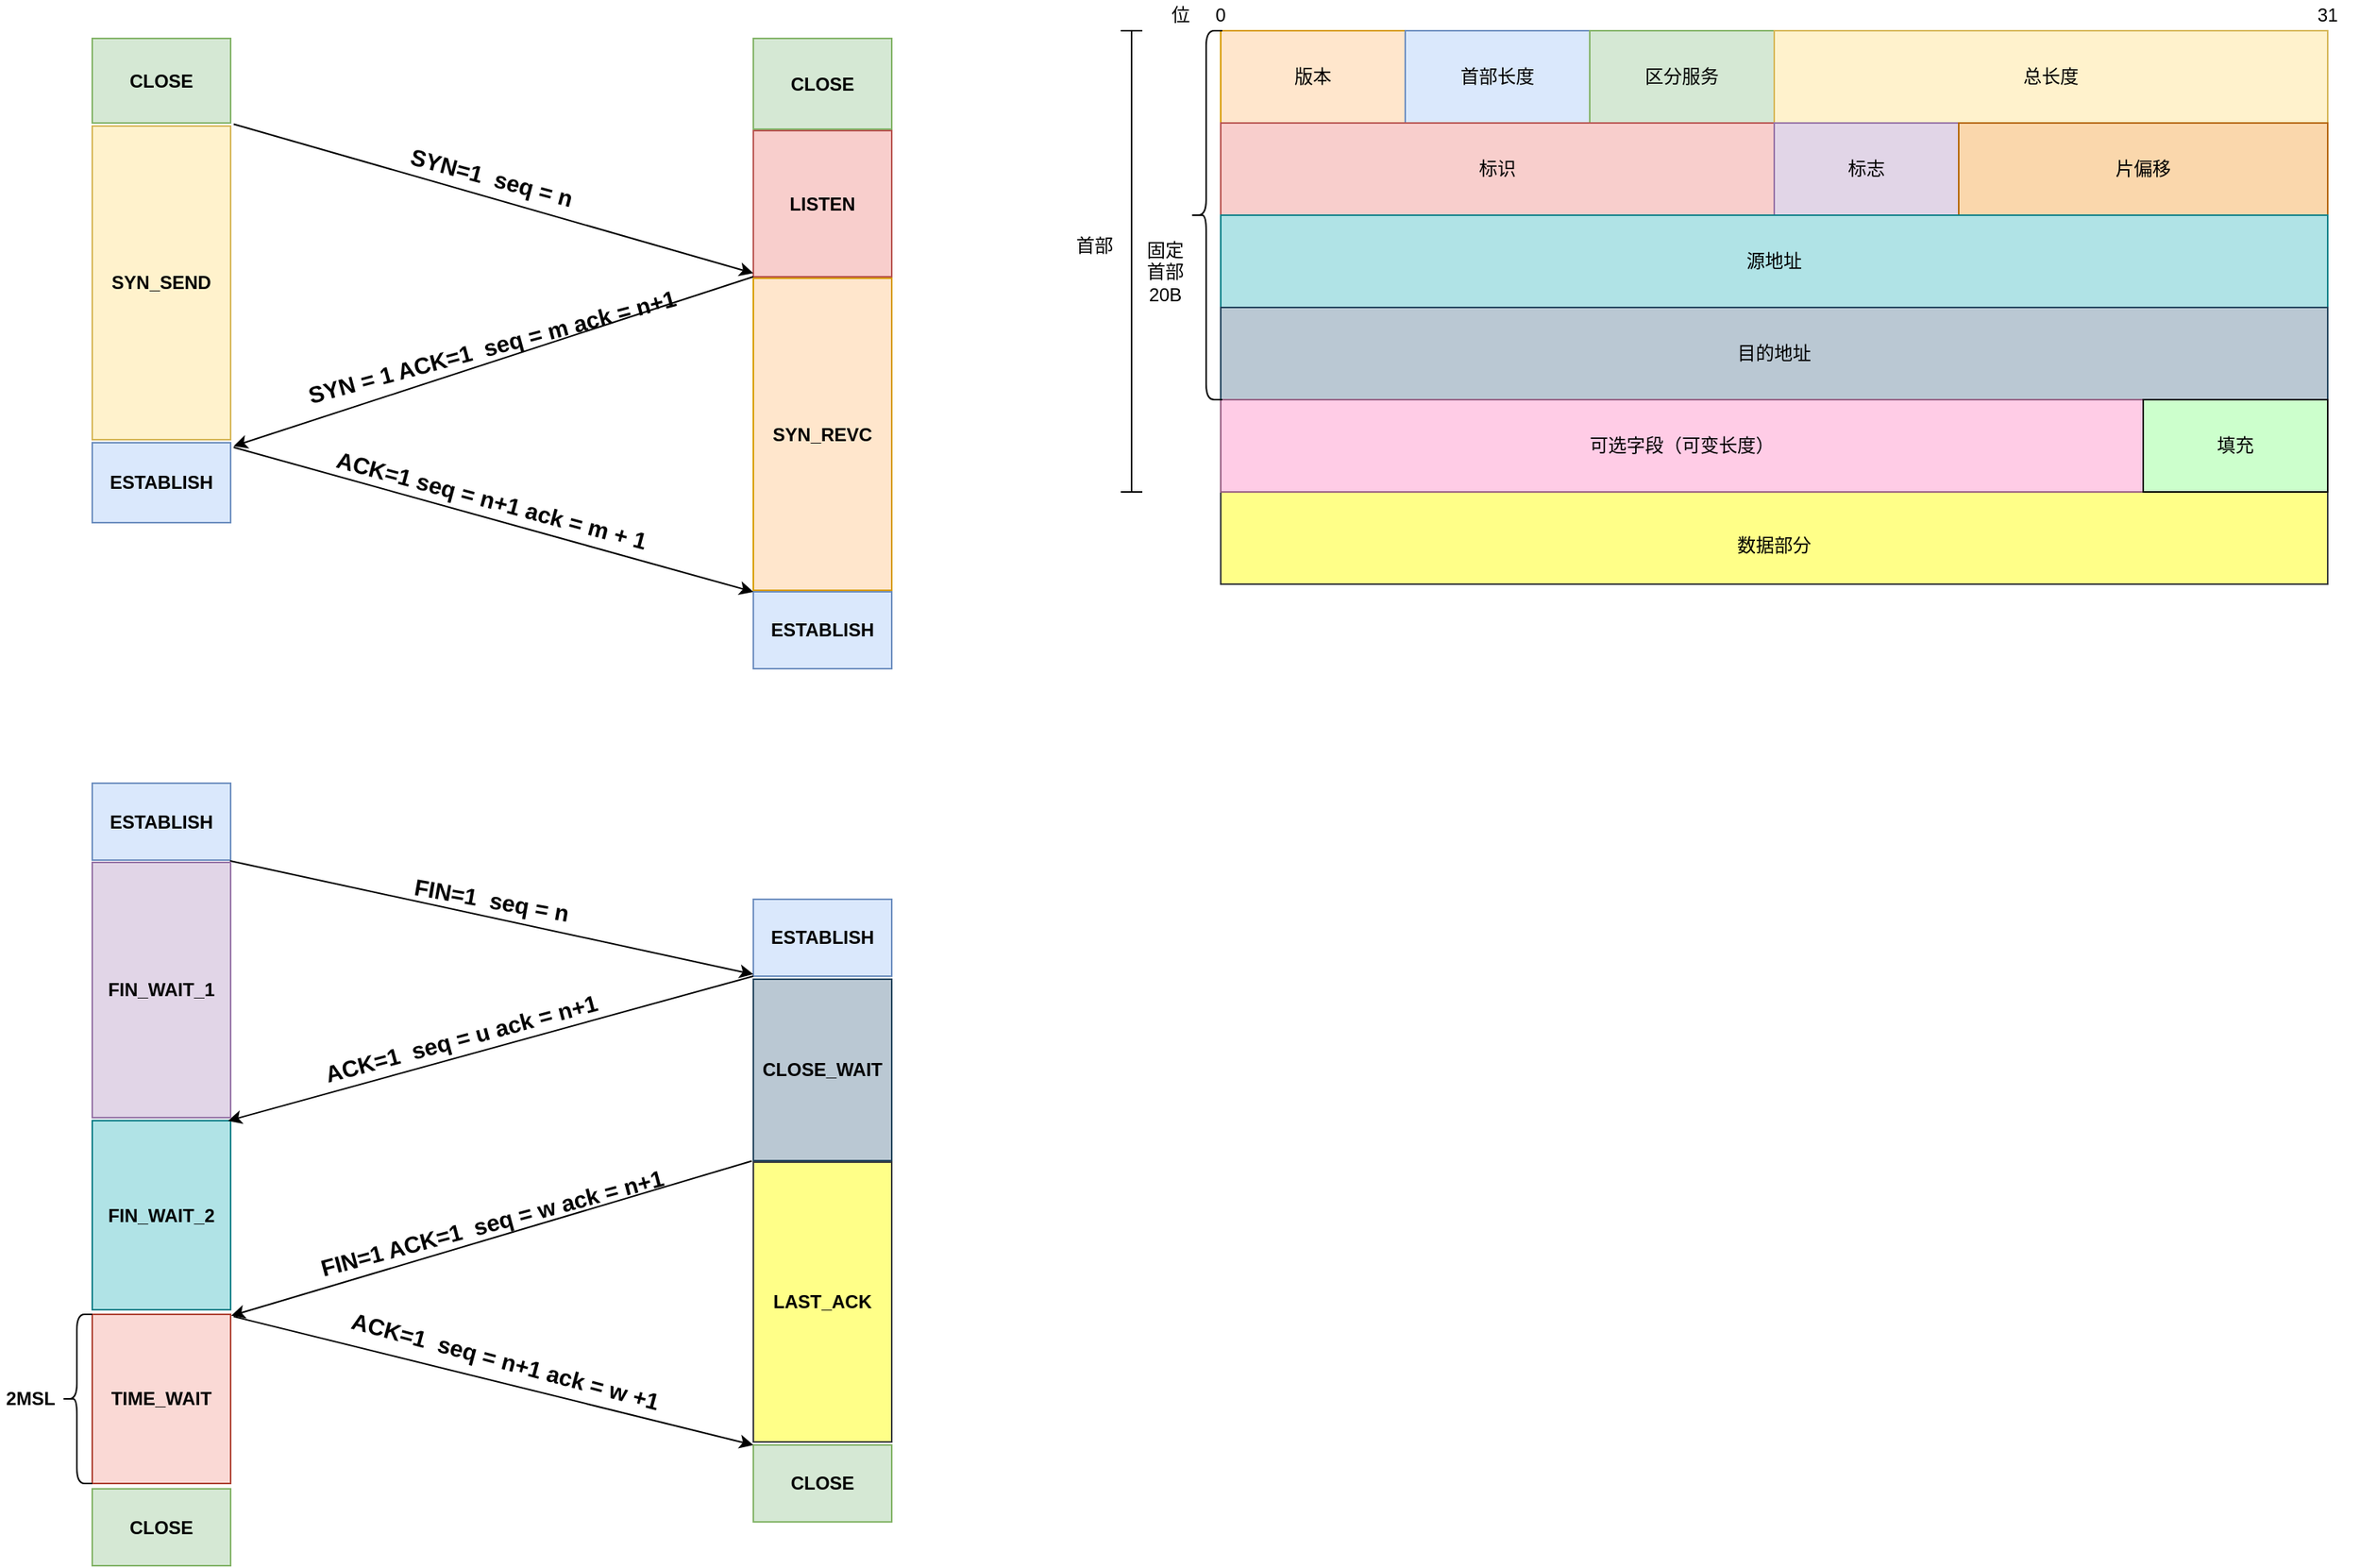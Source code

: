 <mxfile version="12.3.4" type="github" pages="1">
  <diagram id="9FEHb_WLnoKMGhMwpZKW" name="第 1 页">
    <mxGraphModel dx="1097" dy="643" grid="0" gridSize="10" guides="1" tooltips="1" connect="1" arrows="1" fold="1" page="1" pageScale="1" pageWidth="4681" pageHeight="3300" math="0" shadow="0">
      <root>
        <mxCell id="0"/>
        <mxCell id="1" parent="0"/>
        <mxCell id="2O-RAt6t5xSQddA-2Dkh-2" value="CLOSE" style="rounded=0;whiteSpace=wrap;html=1;fillColor=#d5e8d4;strokeColor=#82b366;fontStyle=1" parent="1" vertex="1">
          <mxGeometry x="282" y="134" width="90" height="55" as="geometry"/>
        </mxCell>
        <mxCell id="2O-RAt6t5xSQddA-2Dkh-3" value="LISTEN" style="rounded=0;whiteSpace=wrap;html=1;fillColor=#f8cecc;strokeColor=#b85450;fontStyle=1" parent="1" vertex="1">
          <mxGeometry x="712" y="194" width="90" height="95" as="geometry"/>
        </mxCell>
        <mxCell id="2O-RAt6t5xSQddA-2Dkh-5" value="" style="endArrow=classic;html=1;entryX=0;entryY=0.976;entryDx=0;entryDy=0;entryPerimeter=0;exitX=1.022;exitY=1.014;exitDx=0;exitDy=0;exitPerimeter=0;fontStyle=1" parent="1" source="2O-RAt6t5xSQddA-2Dkh-2" target="2O-RAt6t5xSQddA-2Dkh-3" edge="1">
          <mxGeometry width="50" height="50" relative="1" as="geometry">
            <mxPoint x="72" y="179" as="sourcePoint"/>
            <mxPoint x="122" y="129" as="targetPoint"/>
          </mxGeometry>
        </mxCell>
        <mxCell id="2O-RAt6t5xSQddA-2Dkh-6" value="ESTABLISH" style="rounded=0;whiteSpace=wrap;html=1;fillColor=#dae8fc;strokeColor=#6c8ebf;fontStyle=1" parent="1" vertex="1">
          <mxGeometry x="282" y="397" width="90" height="52" as="geometry"/>
        </mxCell>
        <mxCell id="2O-RAt6t5xSQddA-2Dkh-7" value="" style="endArrow=classic;html=1;exitX=0;exitY=1;exitDx=0;exitDy=0;exitPerimeter=0;entryX=1.022;entryY=0.043;entryDx=0;entryDy=0;entryPerimeter=0;fontStyle=1" parent="1" source="2O-RAt6t5xSQddA-2Dkh-3" target="2O-RAt6t5xSQddA-2Dkh-6" edge="1">
          <mxGeometry width="50" height="50" relative="1" as="geometry">
            <mxPoint x="102" y="459" as="sourcePoint"/>
            <mxPoint x="152" y="409" as="targetPoint"/>
          </mxGeometry>
        </mxCell>
        <mxCell id="2O-RAt6t5xSQddA-2Dkh-8" value="ESTABLISH" style="rounded=0;whiteSpace=wrap;html=1;fillColor=#dae8fc;strokeColor=#6c8ebf;fontStyle=1" parent="1" vertex="1">
          <mxGeometry x="712" y="494" width="90" height="50" as="geometry"/>
        </mxCell>
        <mxCell id="2O-RAt6t5xSQddA-2Dkh-9" value="" style="endArrow=classic;html=1;entryX=0;entryY=0;entryDx=0;entryDy=0;entryPerimeter=0;exitX=1.022;exitY=0.057;exitDx=0;exitDy=0;exitPerimeter=0;fontStyle=1" parent="1" source="2O-RAt6t5xSQddA-2Dkh-6" target="2O-RAt6t5xSQddA-2Dkh-8" edge="1">
          <mxGeometry width="50" height="50" relative="1" as="geometry">
            <mxPoint x="383.98" y="235.96" as="sourcePoint"/>
            <mxPoint x="982" y="284.92" as="targetPoint"/>
          </mxGeometry>
        </mxCell>
        <mxCell id="2O-RAt6t5xSQddA-2Dkh-10" value="ESTABLISH" style="rounded=0;whiteSpace=wrap;html=1;fillColor=#dae8fc;strokeColor=#6c8ebf;fontStyle=1" parent="1" vertex="1">
          <mxGeometry x="282" y="618.5" width="90" height="50" as="geometry"/>
        </mxCell>
        <mxCell id="2O-RAt6t5xSQddA-2Dkh-11" value="ESTABLISH" style="rounded=0;whiteSpace=wrap;html=1;fillColor=#dae8fc;strokeColor=#6c8ebf;fontStyle=1" parent="1" vertex="1">
          <mxGeometry x="712" y="694" width="90" height="50" as="geometry"/>
        </mxCell>
        <mxCell id="2O-RAt6t5xSQddA-2Dkh-12" value="" style="endArrow=classic;html=1;entryX=0;entryY=0.976;entryDx=0;entryDy=0;entryPerimeter=0;exitX=0.996;exitY=-0.006;exitDx=0;exitDy=0;exitPerimeter=0;strokeWidth=1;fontStyle=1" parent="1" source="2O-RAt6t5xSQddA-2Dkh-21" target="2O-RAt6t5xSQddA-2Dkh-11" edge="1">
          <mxGeometry width="50" height="50" relative="1" as="geometry">
            <mxPoint x="374" y="656" as="sourcePoint"/>
            <mxPoint x="122" y="559" as="targetPoint"/>
          </mxGeometry>
        </mxCell>
        <mxCell id="2O-RAt6t5xSQddA-2Dkh-13" value="&lt;span style=&quot;white-space: normal&quot;&gt;FIN_WAIT_2&lt;/span&gt;" style="rounded=0;whiteSpace=wrap;html=1;fillColor=#b0e3e6;strokeColor=#0e8088;fontStyle=1" parent="1" vertex="1">
          <mxGeometry x="282" y="838" width="90" height="123" as="geometry"/>
        </mxCell>
        <mxCell id="2O-RAt6t5xSQddA-2Dkh-14" value="" style="endArrow=classic;html=1;exitX=0;exitY=1;exitDx=0;exitDy=0;exitPerimeter=0;entryX=0.981;entryY=0.001;entryDx=0;entryDy=0;entryPerimeter=0;fontStyle=1" parent="1" source="2O-RAt6t5xSQddA-2Dkh-11" target="2O-RAt6t5xSQddA-2Dkh-13" edge="1">
          <mxGeometry width="50" height="50" relative="1" as="geometry">
            <mxPoint x="102" y="889" as="sourcePoint"/>
            <mxPoint x="374" y="834" as="targetPoint"/>
          </mxGeometry>
        </mxCell>
        <mxCell id="2O-RAt6t5xSQddA-2Dkh-15" value="CLOSE" style="rounded=0;whiteSpace=wrap;html=1;fillColor=#d5e8d4;strokeColor=#82b366;fontStyle=1" parent="1" vertex="1">
          <mxGeometry x="712" y="1049" width="90" height="50" as="geometry"/>
        </mxCell>
        <mxCell id="2O-RAt6t5xSQddA-2Dkh-16" value="" style="endArrow=classic;html=1;entryX=0;entryY=0;entryDx=0;entryDy=0;entryPerimeter=0;exitX=1.022;exitY=1.036;exitDx=0;exitDy=0;exitPerimeter=0;fontStyle=1" parent="1" source="2O-RAt6t5xSQddA-2Dkh-13" target="2O-RAt6t5xSQddA-2Dkh-15" edge="1">
          <mxGeometry width="50" height="50" relative="1" as="geometry">
            <mxPoint x="383.98" y="665.96" as="sourcePoint"/>
            <mxPoint x="982" y="714.92" as="targetPoint"/>
          </mxGeometry>
        </mxCell>
        <mxCell id="2O-RAt6t5xSQddA-2Dkh-17" value="SYN_SEND" style="rounded=0;whiteSpace=wrap;html=1;fillColor=#fff2cc;strokeColor=#d6b656;fontStyle=1" parent="1" vertex="1">
          <mxGeometry x="282" y="191" width="90" height="204" as="geometry"/>
        </mxCell>
        <mxCell id="2O-RAt6t5xSQddA-2Dkh-18" value="SYN_REVC" style="rounded=0;whiteSpace=wrap;html=1;fillColor=#ffe6cc;strokeColor=#d79b00;fontStyle=1" parent="1" vertex="1">
          <mxGeometry x="712" y="290" width="90" height="203" as="geometry"/>
        </mxCell>
        <mxCell id="2O-RAt6t5xSQddA-2Dkh-19" value="CLOSE_WAIT" style="rounded=0;whiteSpace=wrap;html=1;fillColor=#bac8d3;strokeColor=#23445d;fontStyle=1" parent="1" vertex="1">
          <mxGeometry x="712" y="746" width="90" height="118" as="geometry"/>
        </mxCell>
        <mxCell id="2O-RAt6t5xSQddA-2Dkh-20" value="" style="endArrow=classic;html=1;exitX=-0.011;exitY=1.002;exitDx=0;exitDy=0;exitPerimeter=0;entryX=1.004;entryY=1.032;entryDx=0;entryDy=0;entryPerimeter=0;fontStyle=1" parent="1" source="2O-RAt6t5xSQddA-2Dkh-19" target="2O-RAt6t5xSQddA-2Dkh-13" edge="1">
          <mxGeometry width="50" height="50" relative="1" as="geometry">
            <mxPoint x="907" y="719" as="sourcePoint"/>
            <mxPoint x="383.98" y="845.02" as="targetPoint"/>
          </mxGeometry>
        </mxCell>
        <mxCell id="2O-RAt6t5xSQddA-2Dkh-21" value="FIN_WAIT_1" style="rounded=0;whiteSpace=wrap;html=1;fillColor=#e1d5e7;strokeColor=#9673a6;fontStyle=1" parent="1" vertex="1">
          <mxGeometry x="282" y="670" width="90" height="166" as="geometry"/>
        </mxCell>
        <mxCell id="2O-RAt6t5xSQddA-2Dkh-22" value="TIME_WAIT" style="rounded=0;whiteSpace=wrap;html=1;fillColor=#fad9d5;strokeColor=#ae4132;fontStyle=1" parent="1" vertex="1">
          <mxGeometry x="282" y="964" width="90" height="110" as="geometry"/>
        </mxCell>
        <mxCell id="2O-RAt6t5xSQddA-2Dkh-23" value="LAST_ACK" style="rounded=0;whiteSpace=wrap;html=1;fillColor=#ffff88;strokeColor=#36393d;fontStyle=1" parent="1" vertex="1">
          <mxGeometry x="712" y="865" width="90" height="182" as="geometry"/>
        </mxCell>
        <mxCell id="2O-RAt6t5xSQddA-2Dkh-25" value="CLOSE" style="rounded=0;whiteSpace=wrap;html=1;fillColor=#d5e8d4;strokeColor=#82b366;fontStyle=1" parent="1" vertex="1">
          <mxGeometry x="282" y="1077.5" width="90" height="50" as="geometry"/>
        </mxCell>
        <mxCell id="2O-RAt6t5xSQddA-2Dkh-26" value="CLOSE" style="rounded=0;whiteSpace=wrap;html=1;fillColor=#d5e8d4;strokeColor=#82b366;fontStyle=1" parent="1" vertex="1">
          <mxGeometry x="712" y="134" width="90" height="59" as="geometry"/>
        </mxCell>
        <mxCell id="2O-RAt6t5xSQddA-2Dkh-28" value="&lt;span style=&quot;white-space: nowrap; font-size: 15px;&quot;&gt;SYN=1&amp;nbsp; seq = n&lt;/span&gt;" style="text;html=1;strokeColor=none;fillColor=none;align=center;verticalAlign=middle;whiteSpace=wrap;rounded=0;rotation=15;fontStyle=1;fontSize=15;" parent="1" vertex="1">
          <mxGeometry x="522" y="214" width="40" height="20" as="geometry"/>
        </mxCell>
        <mxCell id="2O-RAt6t5xSQddA-2Dkh-29" value="&lt;span style=&quot;white-space: nowrap ; font-size: 15px&quot;&gt;SYN = 1 ACK=1&amp;nbsp; seq = m ack = n+1&lt;/span&gt;" style="text;html=1;strokeColor=none;fillColor=none;align=center;verticalAlign=middle;whiteSpace=wrap;rounded=0;rotation=-15;fontStyle=1;fontSize=15;" parent="1" vertex="1">
          <mxGeometry x="522" y="324" width="40" height="20" as="geometry"/>
        </mxCell>
        <mxCell id="2O-RAt6t5xSQddA-2Dkh-30" value="&lt;span style=&quot;white-space: nowrap ; font-size: 15px&quot;&gt;ACK=1 seq = n+1 ack = m + 1&lt;/span&gt;" style="text;html=1;strokeColor=none;fillColor=none;align=center;verticalAlign=middle;whiteSpace=wrap;rounded=0;rotation=15;fontStyle=1;fontSize=15;" parent="1" vertex="1">
          <mxGeometry x="522" y="424" width="40" height="20" as="geometry"/>
        </mxCell>
        <mxCell id="2O-RAt6t5xSQddA-2Dkh-34" value="&lt;span style=&quot;white-space: nowrap; font-size: 15px;&quot;&gt;FIN=1&amp;nbsp; seq = n&lt;/span&gt;" style="text;html=1;strokeColor=none;fillColor=none;align=center;verticalAlign=middle;whiteSpace=wrap;rounded=0;rotation=10;fontStyle=1;fontSize=15;" parent="1" vertex="1">
          <mxGeometry x="522" y="684" width="40" height="20" as="geometry"/>
        </mxCell>
        <mxCell id="2O-RAt6t5xSQddA-2Dkh-35" value="&lt;span style=&quot;white-space: nowrap; font-size: 15px;&quot;&gt;ACK=1&amp;nbsp; seq = u ack = n+1&lt;/span&gt;" style="text;html=1;strokeColor=none;fillColor=none;align=center;verticalAlign=middle;whiteSpace=wrap;rounded=0;rotation=-15;fontStyle=1;fontSize=15;" parent="1" vertex="1">
          <mxGeometry x="502" y="774" width="40" height="20" as="geometry"/>
        </mxCell>
        <mxCell id="2O-RAt6t5xSQddA-2Dkh-36" value="&lt;span style=&quot;white-space: nowrap ; font-size: 15px&quot;&gt;FIN=1 ACK=1&amp;nbsp; seq = w ack = n+1&lt;/span&gt;" style="text;html=1;strokeColor=none;fillColor=none;align=center;verticalAlign=middle;whiteSpace=wrap;rounded=0;rotation=-15;fontStyle=1;fontSize=15;" parent="1" vertex="1">
          <mxGeometry x="522" y="894" width="40" height="20" as="geometry"/>
        </mxCell>
        <mxCell id="2O-RAt6t5xSQddA-2Dkh-37" value="&lt;span style=&quot;white-space: nowrap ; font-size: 15px&quot;&gt;ACK=1&amp;nbsp; seq = n+1 ack = w +1&lt;/span&gt;" style="text;html=1;strokeColor=none;fillColor=none;align=center;verticalAlign=middle;whiteSpace=wrap;rounded=0;rotation=15;fontStyle=1;fontSize=15;" parent="1" vertex="1">
          <mxGeometry x="491" y="984" width="120" height="20" as="geometry"/>
        </mxCell>
        <mxCell id="2O-RAt6t5xSQddA-2Dkh-39" value="" style="shape=curlyBracket;whiteSpace=wrap;html=1;rounded=1;fontStyle=1" parent="1" vertex="1">
          <mxGeometry x="262" y="964" width="20" height="110" as="geometry"/>
        </mxCell>
        <mxCell id="2O-RAt6t5xSQddA-2Dkh-40" value="2MSL" style="text;html=1;strokeColor=none;fillColor=none;align=center;verticalAlign=middle;whiteSpace=wrap;rounded=0;fontStyle=1" parent="1" vertex="1">
          <mxGeometry x="222" y="1009" width="40" height="20" as="geometry"/>
        </mxCell>
        <mxCell id="qRrR4wtWYgaU1bSzEdhg-1" value="" style="rounded=0;whiteSpace=wrap;html=1;fillColor=#ffff88;strokeColor=#36393d;" vertex="1" parent="1">
          <mxGeometry x="1016" y="129" width="720" height="360" as="geometry"/>
        </mxCell>
        <mxCell id="qRrR4wtWYgaU1bSzEdhg-2" value="版本" style="rounded=0;whiteSpace=wrap;html=1;fillColor=#ffe6cc;strokeColor=#d79b00;" vertex="1" parent="1">
          <mxGeometry x="1016" y="129" width="120" height="60" as="geometry"/>
        </mxCell>
        <mxCell id="qRrR4wtWYgaU1bSzEdhg-3" value="首部长度" style="rounded=0;whiteSpace=wrap;html=1;fillColor=#dae8fc;strokeColor=#6c8ebf;" vertex="1" parent="1">
          <mxGeometry x="1136" y="129" width="120" height="60" as="geometry"/>
        </mxCell>
        <mxCell id="qRrR4wtWYgaU1bSzEdhg-4" value="区分服务" style="rounded=0;whiteSpace=wrap;html=1;fillColor=#d5e8d4;strokeColor=#82b366;" vertex="1" parent="1">
          <mxGeometry x="1256" y="129" width="120" height="60" as="geometry"/>
        </mxCell>
        <mxCell id="qRrR4wtWYgaU1bSzEdhg-5" value="总长度" style="rounded=0;whiteSpace=wrap;html=1;fillColor=#fff2cc;strokeColor=#d6b656;" vertex="1" parent="1">
          <mxGeometry x="1376" y="129" width="360" height="60" as="geometry"/>
        </mxCell>
        <mxCell id="qRrR4wtWYgaU1bSzEdhg-6" value="位" style="text;html=1;strokeColor=none;fillColor=none;align=center;verticalAlign=middle;whiteSpace=wrap;rounded=0;" vertex="1" parent="1">
          <mxGeometry x="970" y="109" width="40" height="20" as="geometry"/>
        </mxCell>
        <mxCell id="qRrR4wtWYgaU1bSzEdhg-7" value="0" style="text;html=1;strokeColor=none;fillColor=none;align=center;verticalAlign=middle;whiteSpace=wrap;rounded=0;" vertex="1" parent="1">
          <mxGeometry x="996" y="109" width="40" height="20" as="geometry"/>
        </mxCell>
        <mxCell id="qRrR4wtWYgaU1bSzEdhg-10" value="31" style="text;html=1;strokeColor=none;fillColor=none;align=center;verticalAlign=middle;whiteSpace=wrap;rounded=0;" vertex="1" parent="1">
          <mxGeometry x="1716" y="109" width="40" height="20" as="geometry"/>
        </mxCell>
        <mxCell id="qRrR4wtWYgaU1bSzEdhg-11" value="标识" style="rounded=0;whiteSpace=wrap;html=1;fillColor=#f8cecc;strokeColor=#b85450;" vertex="1" parent="1">
          <mxGeometry x="1016" y="189" width="360" height="60" as="geometry"/>
        </mxCell>
        <mxCell id="qRrR4wtWYgaU1bSzEdhg-12" value="标志" style="rounded=0;whiteSpace=wrap;html=1;fillColor=#e1d5e7;strokeColor=#9673a6;" vertex="1" parent="1">
          <mxGeometry x="1376" y="189" width="120" height="60" as="geometry"/>
        </mxCell>
        <mxCell id="qRrR4wtWYgaU1bSzEdhg-13" value="片偏移" style="rounded=0;whiteSpace=wrap;html=1;fillColor=#fad7ac;strokeColor=#b46504;" vertex="1" parent="1">
          <mxGeometry x="1496" y="189" width="240" height="60" as="geometry"/>
        </mxCell>
        <mxCell id="qRrR4wtWYgaU1bSzEdhg-14" value="源地址" style="rounded=0;whiteSpace=wrap;html=1;fillColor=#b0e3e6;strokeColor=#0e8088;" vertex="1" parent="1">
          <mxGeometry x="1016" y="249" width="720" height="60" as="geometry"/>
        </mxCell>
        <mxCell id="qRrR4wtWYgaU1bSzEdhg-15" value="目的地址" style="rounded=0;whiteSpace=wrap;html=1;fillColor=#bac8d3;strokeColor=#23445d;" vertex="1" parent="1">
          <mxGeometry x="1016" y="309" width="720" height="60" as="geometry"/>
        </mxCell>
        <mxCell id="qRrR4wtWYgaU1bSzEdhg-16" value="可选字段（可变长度）" style="rounded=0;whiteSpace=wrap;html=1;fillColor=#FFCCE6;strokeColor=#996185;gradientColor=none;" vertex="1" parent="1">
          <mxGeometry x="1016" y="369" width="600" height="60" as="geometry"/>
        </mxCell>
        <mxCell id="qRrR4wtWYgaU1bSzEdhg-17" value="填充" style="rounded=0;whiteSpace=wrap;html=1;fillColor=#CCFFCC;" vertex="1" parent="1">
          <mxGeometry x="1616" y="369" width="120" height="60" as="geometry"/>
        </mxCell>
        <mxCell id="qRrR4wtWYgaU1bSzEdhg-18" value="数据部分" style="text;html=1;strokeColor=none;fillColor=none;align=center;verticalAlign=middle;whiteSpace=wrap;rounded=0;" vertex="1" parent="1">
          <mxGeometry x="1338" y="454" width="76" height="20" as="geometry"/>
        </mxCell>
        <mxCell id="qRrR4wtWYgaU1bSzEdhg-19" value="" style="shape=curlyBracket;whiteSpace=wrap;html=1;rounded=1;fillColor=#CCFFCC;gradientColor=none;" vertex="1" parent="1">
          <mxGeometry x="996" y="129" width="21" height="240" as="geometry"/>
        </mxCell>
        <mxCell id="qRrR4wtWYgaU1bSzEdhg-20" value="固定首部20B" style="text;html=1;strokeColor=none;fillColor=none;align=center;verticalAlign=middle;whiteSpace=wrap;rounded=0;" vertex="1" parent="1">
          <mxGeometry x="964" y="281" width="32" height="10" as="geometry"/>
        </mxCell>
        <mxCell id="qRrR4wtWYgaU1bSzEdhg-21" value="" style="shape=crossbar;whiteSpace=wrap;html=1;rounded=1;fillColor=#CCFFCC;gradientColor=none;rotation=-90;" vertex="1" parent="1">
          <mxGeometry x="808" y="272" width="300" height="14" as="geometry"/>
        </mxCell>
        <mxCell id="qRrR4wtWYgaU1bSzEdhg-24" value="首部" style="text;html=1;strokeColor=none;fillColor=none;align=center;verticalAlign=middle;whiteSpace=wrap;rounded=0;" vertex="1" parent="1">
          <mxGeometry x="914" y="259" width="40" height="20" as="geometry"/>
        </mxCell>
      </root>
    </mxGraphModel>
  </diagram>
</mxfile>
